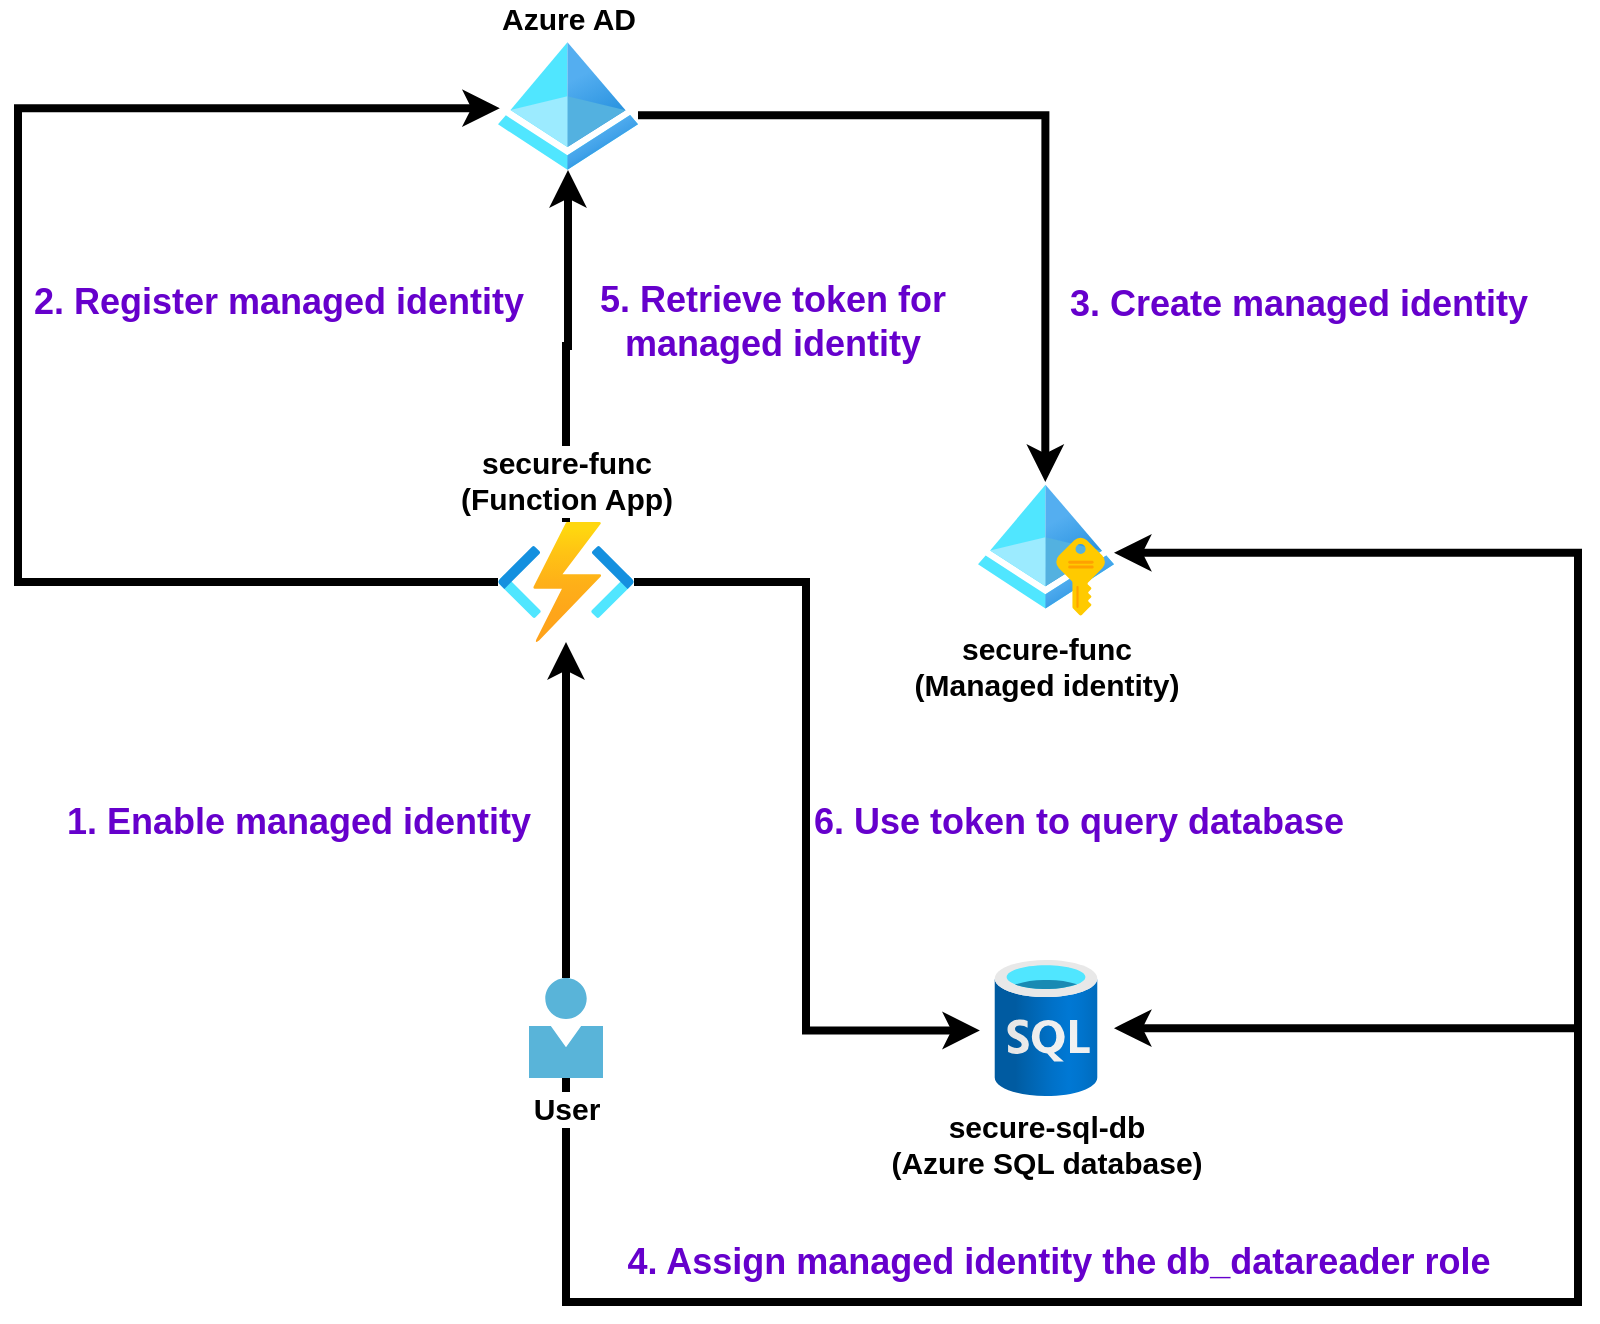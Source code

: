 <mxfile version="14.6.13" type="device"><diagram id="6fQEersNXQOXcPbJ2mnc" name="Page-1"><mxGraphModel dx="1086" dy="966" grid="1" gridSize="10" guides="1" tooltips="1" connect="1" arrows="1" fold="1" page="1" pageScale="1" pageWidth="1100" pageHeight="850" math="0" shadow="0"><root><mxCell id="0"/><mxCell id="1" parent="0"/><mxCell id="uFY-xS6ZWQZWXzAm2K0T-2" value="" style="edgeStyle=orthogonalEdgeStyle;rounded=0;orthogonalLoop=1;jettySize=auto;html=1;strokeWidth=4;" parent="1" source="inZ7BdfK9pMkzzBhKpfb-1" target="inZ7BdfK9pMkzzBhKpfb-2" edge="1"><mxGeometry x="0.014" y="-20" relative="1" as="geometry"><mxPoint as="offset"/></mxGeometry></mxCell><mxCell id="uFY-xS6ZWQZWXzAm2K0T-13" value="6. Use token to query database" style="edgeStyle=orthogonalEdgeStyle;rounded=0;orthogonalLoop=1;jettySize=auto;html=1;entryX=0.014;entryY=0.518;entryDx=0;entryDy=0;entryPerimeter=0;startArrow=none;startFill=0;endArrow=classic;endFill=1;strokeWidth=4;fontSize=18;fontStyle=1;fontColor=#6600CC;" parent="1" source="inZ7BdfK9pMkzzBhKpfb-1" target="uFY-xS6ZWQZWXzAm2K0T-4" edge="1"><mxGeometry x="1" y="115" relative="1" as="geometry"><mxPoint x="49" y="11" as="offset"/></mxGeometry></mxCell><mxCell id="inZ7BdfK9pMkzzBhKpfb-2" value="Azure AD" style="aspect=fixed;html=1;points=[];align=center;image;fontSize=15;image=img/lib/azure2/identity/Azure_Active_Directory.svg;fontStyle=1;labelPosition=center;verticalLabelPosition=top;verticalAlign=bottom;" parent="1" vertex="1"><mxGeometry x="440" y="140" width="70" height="64" as="geometry"/></mxCell><mxCell id="uFY-xS6ZWQZWXzAm2K0T-3" style="edgeStyle=orthogonalEdgeStyle;rounded=0;orthogonalLoop=1;jettySize=auto;html=1;entryX=1.005;entryY=0.572;entryDx=0;entryDy=0;entryPerimeter=0;strokeWidth=4;endArrow=none;endFill=0;startArrow=classic;startFill=1;" parent="1" edge="1"><mxGeometry relative="1" as="geometry"><mxPoint x="713.65" y="360.0" as="sourcePoint"/><mxPoint x="510.0" y="176.608" as="targetPoint"/><Array as="points"><mxPoint x="713.65" y="177"/></Array></mxGeometry></mxCell><mxCell id="uFY-xS6ZWQZWXzAm2K0T-12" value="3. Create managed identity" style="edgeLabel;html=1;align=center;verticalAlign=middle;resizable=0;points=[];fontSize=18;fontStyle=1;fontColor=#6600CC;" parent="uFY-xS6ZWQZWXzAm2K0T-3" vertex="1" connectable="0"><mxGeometry x="-0.202" relative="1" as="geometry"><mxPoint x="126" y="65" as="offset"/></mxGeometry></mxCell><mxCell id="uFY-xS6ZWQZWXzAm2K0T-1" value="secure-func&lt;br style=&quot;font-size: 15px&quot;&gt;(Managed identity)" style="aspect=fixed;html=1;points=[];align=center;image;fontSize=15;image=img/lib/azure2/identity/Managed_Identities.svg;fontStyle=1" parent="1" vertex="1"><mxGeometry x="680" y="360" width="68" height="68" as="geometry"/></mxCell><mxCell id="uFY-xS6ZWQZWXzAm2K0T-4" value="&lt;span style=&quot;font-size: 15px&quot;&gt;&lt;b&gt;secure-sql-db&lt;br&gt;(Azure SQL database)&lt;/b&gt;&lt;/span&gt;" style="aspect=fixed;html=1;points=[];align=center;image;fontSize=12;image=img/lib/azure2/databases/SQL_Database.svg;fontFamily=Helvetica;fontColor=#000000;strokeColor=#000000;fillColor=#ffffff;" parent="1" vertex="1"><mxGeometry x="680" y="599" width="68" height="68" as="geometry"/></mxCell><mxCell id="uFY-xS6ZWQZWXzAm2K0T-9" value="1. Enable managed identity" style="edgeStyle=orthogonalEdgeStyle;rounded=0;orthogonalLoop=1;jettySize=auto;html=1;strokeWidth=4;fontSize=18;fontStyle=1;fontColor=#6600CC;" parent="1" source="uFY-xS6ZWQZWXzAm2K0T-8" target="inZ7BdfK9pMkzzBhKpfb-1" edge="1"><mxGeometry x="-0.071" y="134" relative="1" as="geometry"><mxPoint as="offset"/></mxGeometry></mxCell><mxCell id="uFY-xS6ZWQZWXzAm2K0T-15" style="edgeStyle=orthogonalEdgeStyle;rounded=0;orthogonalLoop=1;jettySize=auto;html=1;entryX=1;entryY=0.521;entryDx=0;entryDy=0;entryPerimeter=0;fontSize=15;startArrow=none;startFill=0;endArrow=classic;endFill=1;strokeWidth=4;" parent="1" source="uFY-xS6ZWQZWXzAm2K0T-8" target="uFY-xS6ZWQZWXzAm2K0T-1" edge="1"><mxGeometry relative="1" as="geometry"><Array as="points"><mxPoint x="474" y="770"/><mxPoint x="980" y="770"/><mxPoint x="980" y="395"/></Array></mxGeometry></mxCell><mxCell id="uFY-xS6ZWQZWXzAm2K0T-16" style="edgeStyle=orthogonalEdgeStyle;rounded=0;orthogonalLoop=1;jettySize=auto;html=1;entryX=1;entryY=0.501;entryDx=0;entryDy=0;entryPerimeter=0;fontSize=15;startArrow=none;startFill=0;endArrow=classic;endFill=1;strokeWidth=4;" parent="1" source="uFY-xS6ZWQZWXzAm2K0T-8" target="uFY-xS6ZWQZWXzAm2K0T-4" edge="1"><mxGeometry relative="1" as="geometry"><Array as="points"><mxPoint x="474" y="770"/><mxPoint x="980" y="770"/><mxPoint x="980" y="633"/></Array></mxGeometry></mxCell><mxCell id="wzxYEwLPhm44uGKCjxxz-1" value="&lt;font face=&quot;helvetica&quot;&gt;&lt;b&gt;4. Assign managed identity the db_datareader&amp;nbsp;&lt;/b&gt;&lt;/font&gt;&lt;font face=&quot;helvetica&quot;&gt;&lt;b&gt;role&lt;/b&gt;&lt;/font&gt;" style="edgeLabel;html=1;align=center;verticalAlign=middle;resizable=0;points=[];fontSize=18;fontColor=#6600CC;" parent="uFY-xS6ZWQZWXzAm2K0T-16" vertex="1" connectable="0"><mxGeometry x="-0.471" y="3" relative="1" as="geometry"><mxPoint x="97" y="-17" as="offset"/></mxGeometry></mxCell><mxCell id="uFY-xS6ZWQZWXzAm2K0T-8" value="User" style="aspect=fixed;html=1;points=[];align=center;image;fontSize=15;image=img/lib/mscae/Person.svg;fontStyle=1" parent="1" vertex="1"><mxGeometry x="455.5" y="608" width="37" height="50" as="geometry"/></mxCell><mxCell id="uFY-xS6ZWQZWXzAm2K0T-18" value="2. Register managed identity" style="edgeStyle=orthogonalEdgeStyle;rounded=0;orthogonalLoop=1;jettySize=auto;html=1;entryX=0.013;entryY=0.517;entryDx=0;entryDy=0;entryPerimeter=0;fontSize=18;startArrow=none;startFill=0;endArrow=classic;endFill=1;strokeWidth=4;fontStyle=1;fontColor=#6600CC;" parent="1" source="inZ7BdfK9pMkzzBhKpfb-1" target="inZ7BdfK9pMkzzBhKpfb-2" edge="1"><mxGeometry x="0.691" y="-97" relative="1" as="geometry"><Array as="points"><mxPoint x="200" y="410"/><mxPoint x="200" y="173"/></Array><mxPoint as="offset"/></mxGeometry></mxCell><mxCell id="inZ7BdfK9pMkzzBhKpfb-1" value="secure-func&lt;br style=&quot;font-size: 15px&quot;&gt;(Function App)" style="aspect=fixed;html=1;points=[];align=center;image;fontSize=15;image=img/lib/azure2/compute/Function_Apps.svg;fontStyle=1;labelPosition=center;verticalLabelPosition=top;verticalAlign=bottom;" parent="1" vertex="1"><mxGeometry x="440" y="380" width="68" height="60" as="geometry"/></mxCell><mxCell id="uFY-xS6ZWQZWXzAm2K0T-14" value="5. Retrieve token for &lt;br style=&quot;font-size: 18px;&quot;&gt;managed identity" style="edgeLabel;html=1;align=center;verticalAlign=middle;resizable=0;points=[];fontSize=18;fontStyle=1;fontColor=#6600CC;" parent="1" vertex="1" connectable="0"><mxGeometry x="570.0" y="270.002" as="geometry"><mxPoint x="7" y="10" as="offset"/></mxGeometry></mxCell></root></mxGraphModel></diagram></mxfile>